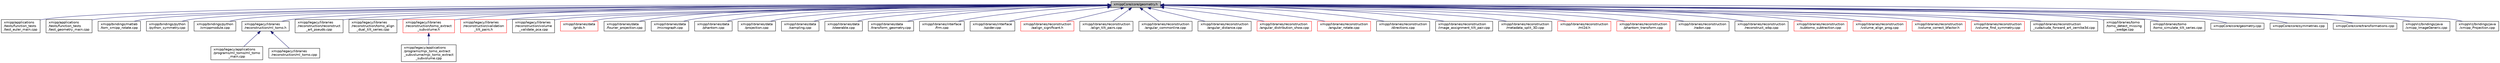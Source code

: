 digraph "xmippCore/core/geometry.h"
{
  edge [fontname="Helvetica",fontsize="10",labelfontname="Helvetica",labelfontsize="10"];
  node [fontname="Helvetica",fontsize="10",shape=record];
  Node26 [label="xmippCore/core/geometry.h",height=0.2,width=0.4,color="black", fillcolor="grey75", style="filled", fontcolor="black"];
  Node26 -> Node27 [dir="back",color="midnightblue",fontsize="10",style="solid",fontname="Helvetica"];
  Node27 [label="xmipp/applications\l/tests/function_tests\l/test_euler_main.cpp",height=0.2,width=0.4,color="black", fillcolor="white", style="filled",URL="$test__euler__main_8cpp.html"];
  Node26 -> Node28 [dir="back",color="midnightblue",fontsize="10",style="solid",fontname="Helvetica"];
  Node28 [label="xmipp/applications\l/tests/function_tests\l/test_geometry_main.cpp",height=0.2,width=0.4,color="black", fillcolor="white", style="filled",URL="$test__geometry__main_8cpp.html"];
  Node26 -> Node29 [dir="back",color="midnightblue",fontsize="10",style="solid",fontname="Helvetica"];
  Node29 [label="xmipp/bindings/matlab\l/tom_xmipp_rotate.cpp",height=0.2,width=0.4,color="black", fillcolor="white", style="filled",URL="$tom__xmipp__rotate_8cpp.html"];
  Node26 -> Node30 [dir="back",color="midnightblue",fontsize="10",style="solid",fontname="Helvetica"];
  Node30 [label="xmipp/bindings/python\l/python_symmetry.cpp",height=0.2,width=0.4,color="black", fillcolor="white", style="filled",URL="$python__symmetry_8cpp.html"];
  Node26 -> Node31 [dir="back",color="midnightblue",fontsize="10",style="solid",fontname="Helvetica"];
  Node31 [label="xmipp/bindings/python\l/xmippmodule.cpp",height=0.2,width=0.4,color="black", fillcolor="white", style="filled",URL="$xmippmodule_8cpp.html"];
  Node26 -> Node32 [dir="back",color="midnightblue",fontsize="10",style="solid",fontname="Helvetica"];
  Node32 [label="xmipp/legacy/libraries\l/reconstruction/ml_tomo.h",height=0.2,width=0.4,color="black", fillcolor="white", style="filled",URL="$ml__tomo_8h.html"];
  Node32 -> Node33 [dir="back",color="midnightblue",fontsize="10",style="solid",fontname="Helvetica"];
  Node33 [label="xmipp/legacy/applications\l/programs/ml_tomo/ml_tomo\l_main.cpp",height=0.2,width=0.4,color="black", fillcolor="white", style="filled",URL="$ml__tomo__main_8cpp.html"];
  Node32 -> Node34 [dir="back",color="midnightblue",fontsize="10",style="solid",fontname="Helvetica"];
  Node34 [label="xmipp/legacy/libraries\l/reconstruction/ml_tomo.cpp",height=0.2,width=0.4,color="black", fillcolor="white", style="filled",URL="$ml__tomo_8cpp.html"];
  Node26 -> Node35 [dir="back",color="midnightblue",fontsize="10",style="solid",fontname="Helvetica"];
  Node35 [label="xmipp/legacy/libraries\l/reconstruction/reconstruct\l_art_pseudo.cpp",height=0.2,width=0.4,color="black", fillcolor="white", style="filled",URL="$reconstruct__art__pseudo_8cpp.html"];
  Node26 -> Node36 [dir="back",color="midnightblue",fontsize="10",style="solid",fontname="Helvetica"];
  Node36 [label="xmipp/legacy/libraries\l/reconstruction/tomo_align\l_dual_tilt_series.cpp",height=0.2,width=0.4,color="black", fillcolor="white", style="filled",URL="$tomo__align__dual__tilt__series_8cpp.html"];
  Node26 -> Node37 [dir="back",color="midnightblue",fontsize="10",style="solid",fontname="Helvetica"];
  Node37 [label="xmipp/legacy/libraries\l/reconstruction/tomo_extract\l_subvolume.h",height=0.2,width=0.4,color="red", fillcolor="white", style="filled",URL="$tomo__extract__subvolume_8h.html"];
  Node37 -> Node38 [dir="back",color="midnightblue",fontsize="10",style="solid",fontname="Helvetica"];
  Node38 [label="xmipp/legacy/applications\l/programs/mpi_tomo_extract\l_subvolume/mpi_tomo_extract\l_subvolume.cpp",height=0.2,width=0.4,color="black", fillcolor="white", style="filled",URL="$mpi__tomo__extract__subvolume_8cpp.html"];
  Node26 -> Node41 [dir="back",color="midnightblue",fontsize="10",style="solid",fontname="Helvetica"];
  Node41 [label="xmipp/legacy/libraries\l/reconstruction/validation\l_tilt_pairs.h",height=0.2,width=0.4,color="red", fillcolor="white", style="filled",URL="$validation__tilt__pairs_8h.html"];
  Node26 -> Node44 [dir="back",color="midnightblue",fontsize="10",style="solid",fontname="Helvetica"];
  Node44 [label="xmipp/legacy/libraries\l/reconstruction/volume\l_validate_pca.cpp",height=0.2,width=0.4,color="black", fillcolor="white", style="filled",URL="$volume__validate__pca_8cpp.html"];
  Node26 -> Node45 [dir="back",color="midnightblue",fontsize="10",style="solid",fontname="Helvetica"];
  Node45 [label="xmipp/libraries/data\l/grids.h",height=0.2,width=0.4,color="red", fillcolor="white", style="filled",URL="$grids_8h.html"];
  Node26 -> Node332 [dir="back",color="midnightblue",fontsize="10",style="solid",fontname="Helvetica"];
  Node332 [label="xmipp/libraries/data\l/fourier_projection.cpp",height=0.2,width=0.4,color="black", fillcolor="white", style="filled",URL="$fourier__projection_8cpp.html"];
  Node26 -> Node112 [dir="back",color="midnightblue",fontsize="10",style="solid",fontname="Helvetica"];
  Node112 [label="xmipp/libraries/data\l/micrograph.cpp",height=0.2,width=0.4,color="black", fillcolor="white", style="filled",URL="$micrograph_8cpp.html"];
  Node26 -> Node235 [dir="back",color="midnightblue",fontsize="10",style="solid",fontname="Helvetica"];
  Node235 [label="xmipp/libraries/data\l/phantom.cpp",height=0.2,width=0.4,color="black", fillcolor="white", style="filled",URL="$phantom_8cpp.html"];
  Node26 -> Node69 [dir="back",color="midnightblue",fontsize="10",style="solid",fontname="Helvetica"];
  Node69 [label="xmipp/libraries/data\l/projection.cpp",height=0.2,width=0.4,color="black", fillcolor="white", style="filled",URL="$projection_8cpp.html"];
  Node26 -> Node333 [dir="back",color="midnightblue",fontsize="10",style="solid",fontname="Helvetica"];
  Node333 [label="xmipp/libraries/data\l/sampling.cpp",height=0.2,width=0.4,color="black", fillcolor="white", style="filled",URL="$sampling_8cpp.html"];
  Node26 -> Node334 [dir="back",color="midnightblue",fontsize="10",style="solid",fontname="Helvetica"];
  Node334 [label="xmipp/libraries/data\l/steerable.cpp",height=0.2,width=0.4,color="black", fillcolor="white", style="filled",URL="$steerable_8cpp.html"];
  Node26 -> Node335 [dir="back",color="midnightblue",fontsize="10",style="solid",fontname="Helvetica"];
  Node335 [label="xmipp/libraries/data\l/transform_geometry.cpp",height=0.2,width=0.4,color="black", fillcolor="white", style="filled",URL="$transform__geometry_8cpp.html"];
  Node26 -> Node336 [dir="back",color="midnightblue",fontsize="10",style="solid",fontname="Helvetica"];
  Node336 [label="xmipp/libraries/interface\l/frm.cpp",height=0.2,width=0.4,color="black", fillcolor="white", style="filled",URL="$libraries_2interface_2frm_8cpp.html"];
  Node26 -> Node337 [dir="back",color="midnightblue",fontsize="10",style="solid",fontname="Helvetica"];
  Node337 [label="xmipp/libraries/interface\l/spider.cpp",height=0.2,width=0.4,color="black", fillcolor="white", style="filled",URL="$spider_8cpp.html"];
  Node26 -> Node338 [dir="back",color="midnightblue",fontsize="10",style="solid",fontname="Helvetica"];
  Node338 [label="xmipp/libraries/reconstruction\l/aalign_significant.h",height=0.2,width=0.4,color="red", fillcolor="white", style="filled",URL="$aalign__significant_8h.html"];
  Node26 -> Node343 [dir="back",color="midnightblue",fontsize="10",style="solid",fontname="Helvetica"];
  Node343 [label="xmipp/libraries/reconstruction\l/align_tilt_pairs.cpp",height=0.2,width=0.4,color="black", fillcolor="white", style="filled",URL="$align__tilt__pairs_8cpp.html"];
  Node26 -> Node344 [dir="back",color="midnightblue",fontsize="10",style="solid",fontname="Helvetica"];
  Node344 [label="xmipp/libraries/reconstruction\l/angular_commonline.cpp",height=0.2,width=0.4,color="black", fillcolor="white", style="filled",URL="$angular__commonline_8cpp.html"];
  Node26 -> Node345 [dir="back",color="midnightblue",fontsize="10",style="solid",fontname="Helvetica"];
  Node345 [label="xmipp/libraries/reconstruction\l/angular_distance.cpp",height=0.2,width=0.4,color="black", fillcolor="white", style="filled",URL="$angular__distance_8cpp.html"];
  Node26 -> Node346 [dir="back",color="midnightblue",fontsize="10",style="solid",fontname="Helvetica"];
  Node346 [label="xmipp/libraries/reconstruction\l/angular_distribution_show.cpp",height=0.2,width=0.4,color="red", fillcolor="white", style="filled",URL="$angular__distribution__show_8cpp.html"];
  Node26 -> Node348 [dir="back",color="midnightblue",fontsize="10",style="solid",fontname="Helvetica"];
  Node348 [label="xmipp/libraries/reconstruction\l/angular_rotate.cpp",height=0.2,width=0.4,color="red", fillcolor="white", style="filled",URL="$angular__rotate_8cpp.html"];
  Node26 -> Node350 [dir="back",color="midnightblue",fontsize="10",style="solid",fontname="Helvetica"];
  Node350 [label="xmipp/libraries/reconstruction\l/directions.cpp",height=0.2,width=0.4,color="black", fillcolor="white", style="filled",URL="$directions_8cpp.html"];
  Node26 -> Node351 [dir="back",color="midnightblue",fontsize="10",style="solid",fontname="Helvetica"];
  Node351 [label="xmipp/libraries/reconstruction\l/image_assignment_tilt_pair.cpp",height=0.2,width=0.4,color="black", fillcolor="white", style="filled",URL="$image__assignment__tilt__pair_8cpp.html"];
  Node26 -> Node352 [dir="back",color="midnightblue",fontsize="10",style="solid",fontname="Helvetica"];
  Node352 [label="xmipp/libraries/reconstruction\l/metadata_split_3D.cpp",height=0.2,width=0.4,color="black", fillcolor="white", style="filled",URL="$metadata__split__3D_8cpp.html"];
  Node26 -> Node190 [dir="back",color="midnightblue",fontsize="10",style="solid",fontname="Helvetica"];
  Node190 [label="xmipp/libraries/reconstruction\l/ml2d.h",height=0.2,width=0.4,color="red", fillcolor="white", style="filled",URL="$ml2d_8h.html"];
  Node26 -> Node353 [dir="back",color="midnightblue",fontsize="10",style="solid",fontname="Helvetica"];
  Node353 [label="xmipp/libraries/reconstruction\l/phantom_transform.cpp",height=0.2,width=0.4,color="red", fillcolor="white", style="filled",URL="$phantom__transform_8cpp.html"];
  Node26 -> Node355 [dir="back",color="midnightblue",fontsize="10",style="solid",fontname="Helvetica"];
  Node355 [label="xmipp/libraries/reconstruction\l/radon.cpp",height=0.2,width=0.4,color="black", fillcolor="white", style="filled",URL="$radon_8cpp.html"];
  Node26 -> Node171 [dir="back",color="midnightblue",fontsize="10",style="solid",fontname="Helvetica"];
  Node171 [label="xmipp/libraries/reconstruction\l/reconstruct_wbp.cpp",height=0.2,width=0.4,color="black", fillcolor="white", style="filled",URL="$reconstruct__wbp_8cpp.html"];
  Node26 -> Node356 [dir="back",color="midnightblue",fontsize="10",style="solid",fontname="Helvetica"];
  Node356 [label="xmipp/libraries/reconstruction\l/subtomo_subtraction.cpp",height=0.2,width=0.4,color="red", fillcolor="white", style="filled",URL="$subtomo__subtraction_8cpp.html"];
  Node26 -> Node219 [dir="back",color="midnightblue",fontsize="10",style="solid",fontname="Helvetica"];
  Node219 [label="xmipp/libraries/reconstruction\l/volume_align_prog.cpp",height=0.2,width=0.4,color="red", fillcolor="white", style="filled",URL="$volume__align__prog_8cpp.html"];
  Node26 -> Node358 [dir="back",color="midnightblue",fontsize="10",style="solid",fontname="Helvetica"];
  Node358 [label="xmipp/libraries/reconstruction\l/volume_correct_bfactor.h",height=0.2,width=0.4,color="red", fillcolor="white", style="filled",URL="$volume__correct__bfactor_8h.html"];
  Node26 -> Node221 [dir="back",color="midnightblue",fontsize="10",style="solid",fontname="Helvetica"];
  Node221 [label="xmipp/libraries/reconstruction\l/volume_find_symmetry.cpp",height=0.2,width=0.4,color="red", fillcolor="white", style="filled",URL="$volume__find__symmetry_8cpp.html"];
  Node26 -> Node361 [dir="back",color="midnightblue",fontsize="10",style="solid",fontname="Helvetica"];
  Node361 [label="xmipp/libraries/reconstruction\l_cuda/cuda_forward_art_zernike3d.cpp",height=0.2,width=0.4,color="black", fillcolor="white", style="filled",URL="$cuda__forward__art__zernike3d_8cpp.html"];
  Node26 -> Node362 [dir="back",color="midnightblue",fontsize="10",style="solid",fontname="Helvetica"];
  Node362 [label="xmipp/libraries/tomo\l/tomo_detect_missing\l_wedge.cpp",height=0.2,width=0.4,color="black", fillcolor="white", style="filled",URL="$tomo__detect__missing__wedge_8cpp.html"];
  Node26 -> Node363 [dir="back",color="midnightblue",fontsize="10",style="solid",fontname="Helvetica"];
  Node363 [label="xmipp/libraries/tomo\l/tomo_simulate_tilt_series.cpp",height=0.2,width=0.4,color="black", fillcolor="white", style="filled",URL="$tomo__simulate__tilt__series_8cpp.html"];
  Node26 -> Node364 [dir="back",color="midnightblue",fontsize="10",style="solid",fontname="Helvetica"];
  Node364 [label="xmippCore/core/geometry.cpp",height=0.2,width=0.4,color="black", fillcolor="white", style="filled",URL="$geometry_8cpp.html"];
  Node26 -> Node365 [dir="back",color="midnightblue",fontsize="10",style="solid",fontname="Helvetica"];
  Node365 [label="xmippCore/core/symmetries.cpp",height=0.2,width=0.4,color="black", fillcolor="white", style="filled",URL="$ore_2core_2symmetries_8cpp.html"];
  Node26 -> Node366 [dir="back",color="midnightblue",fontsize="10",style="solid",fontname="Helvetica"];
  Node366 [label="xmippCore/core/transformations.cpp",height=0.2,width=0.4,color="black", fillcolor="white", style="filled",URL="$transformations_8cpp.html"];
  Node26 -> Node367 [dir="back",color="midnightblue",fontsize="10",style="solid",fontname="Helvetica"];
  Node367 [label="xmippViz/bindings/java\l/xmipp_ImageGeneric.cpp",height=0.2,width=0.4,color="black", fillcolor="white", style="filled",URL="$xmipp__ImageGeneric_8cpp.html"];
  Node26 -> Node328 [dir="back",color="midnightblue",fontsize="10",style="solid",fontname="Helvetica"];
  Node328 [label="xmippViz/bindings/java\l/xmipp_Projection.cpp",height=0.2,width=0.4,color="black", fillcolor="white", style="filled",URL="$xmipp__Projection_8cpp.html"];
}
